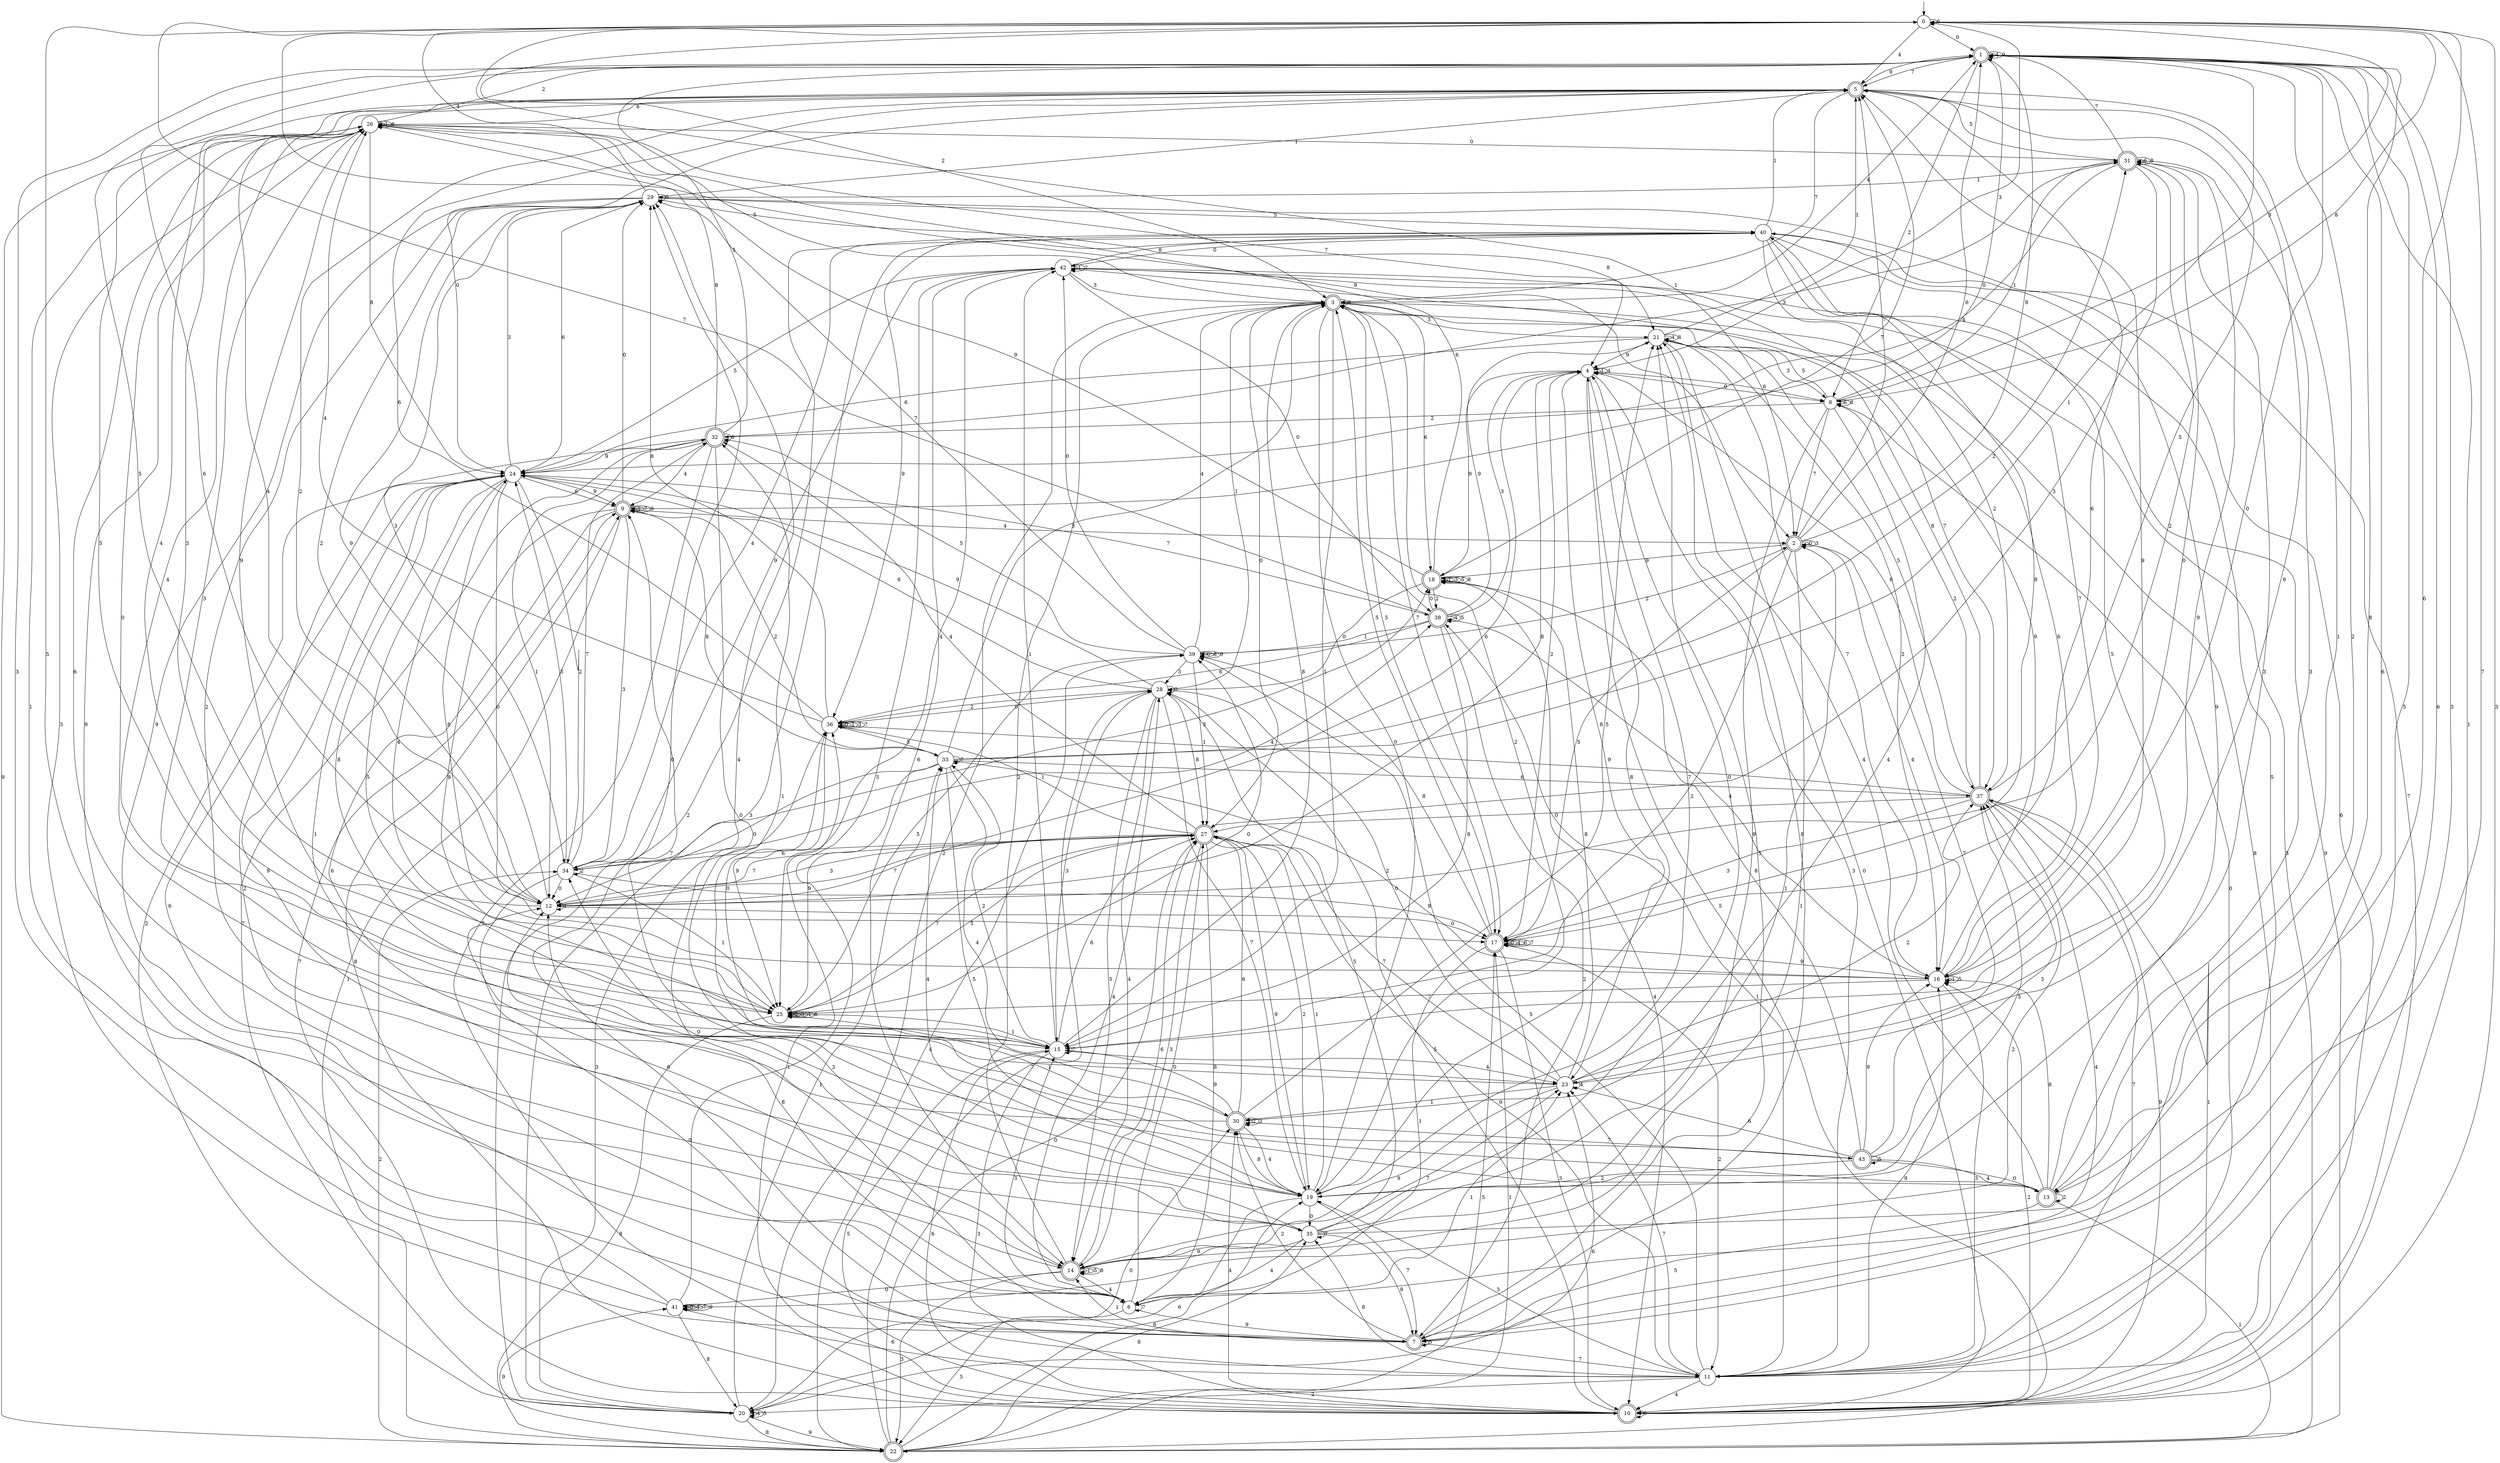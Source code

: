 digraph g {

	s0 [shape="circle" label="0"];
	s1 [shape="doublecircle" label="1"];
	s2 [shape="doublecircle" label="2"];
	s3 [shape="doublecircle" label="3"];
	s4 [shape="circle" label="4"];
	s5 [shape="doublecircle" label="5"];
	s6 [shape="circle" label="6"];
	s7 [shape="doublecircle" label="7"];
	s8 [shape="circle" label="8"];
	s9 [shape="doublecircle" label="9"];
	s10 [shape="doublecircle" label="10"];
	s11 [shape="circle" label="11"];
	s12 [shape="circle" label="12"];
	s13 [shape="doublecircle" label="13"];
	s14 [shape="doublecircle" label="14"];
	s15 [shape="circle" label="15"];
	s16 [shape="circle" label="16"];
	s17 [shape="doublecircle" label="17"];
	s18 [shape="doublecircle" label="18"];
	s19 [shape="circle" label="19"];
	s20 [shape="circle" label="20"];
	s21 [shape="circle" label="21"];
	s22 [shape="doublecircle" label="22"];
	s23 [shape="circle" label="23"];
	s24 [shape="circle" label="24"];
	s25 [shape="circle" label="25"];
	s26 [shape="circle" label="26"];
	s27 [shape="doublecircle" label="27"];
	s28 [shape="circle" label="28"];
	s29 [shape="circle" label="29"];
	s30 [shape="doublecircle" label="30"];
	s31 [shape="doublecircle" label="31"];
	s32 [shape="doublecircle" label="32"];
	s33 [shape="circle" label="33"];
	s34 [shape="circle" label="34"];
	s35 [shape="circle" label="35"];
	s36 [shape="circle" label="36"];
	s37 [shape="doublecircle" label="37"];
	s38 [shape="doublecircle" label="38"];
	s39 [shape="circle" label="39"];
	s40 [shape="circle" label="40"];
	s41 [shape="circle" label="41"];
	s42 [shape="circle" label="42"];
	s43 [shape="doublecircle" label="43"];
	s0 -> s1 [label="0"];
	s0 -> s2 [label="1"];
	s0 -> s3 [label="2"];
	s0 -> s4 [label="3"];
	s0 -> s5 [label="4"];
	s0 -> s6 [label="5"];
	s0 -> s0 [label="6"];
	s0 -> s7 [label="7"];
	s0 -> s8 [label="8"];
	s0 -> s2 [label="9"];
	s1 -> s9 [label="0"];
	s1 -> s10 [label="1"];
	s1 -> s8 [label="2"];
	s1 -> s11 [label="3"];
	s1 -> s1 [label="4"];
	s1 -> s11 [label="5"];
	s1 -> s12 [label="6"];
	s1 -> s5 [label="7"];
	s1 -> s13 [label="8"];
	s1 -> s1 [label="9"];
	s2 -> s2 [label="0"];
	s2 -> s14 [label="1"];
	s2 -> s15 [label="2"];
	s2 -> s2 [label="3"];
	s2 -> s16 [label="4"];
	s2 -> s17 [label="5"];
	s2 -> s1 [label="6"];
	s2 -> s5 [label="7"];
	s2 -> s1 [label="8"];
	s2 -> s18 [label="9"];
	s3 -> s19 [label="0"];
	s3 -> s15 [label="1"];
	s3 -> s20 [label="2"];
	s3 -> s21 [label="3"];
	s3 -> s1 [label="4"];
	s3 -> s17 [label="5"];
	s3 -> s18 [label="6"];
	s3 -> s17 [label="7"];
	s3 -> s10 [label="8"];
	s3 -> s3 [label="9"];
	s4 -> s8 [label="0"];
	s4 -> s4 [label="1"];
	s4 -> s17 [label="2"];
	s4 -> s11 [label="3"];
	s4 -> s4 [label="4"];
	s4 -> s22 [label="5"];
	s4 -> s8 [label="6"];
	s4 -> s19 [label="7"];
	s4 -> s23 [label="8"];
	s4 -> s18 [label="9"];
	s5 -> s24 [label="0"];
	s5 -> s13 [label="1"];
	s5 -> s12 [label="2"];
	s5 -> s25 [label="3"];
	s5 -> s25 [label="4"];
	s5 -> s25 [label="5"];
	s5 -> s17 [label="6"];
	s5 -> s3 [label="7"];
	s5 -> s26 [label="8"];
	s5 -> s1 [label="9"];
	s6 -> s27 [label="0"];
	s6 -> s23 [label="1"];
	s6 -> s24 [label="2"];
	s6 -> s15 [label="3"];
	s6 -> s28 [label="4"];
	s6 -> s22 [label="5"];
	s6 -> s1 [label="6"];
	s6 -> s6 [label="7"];
	s6 -> s12 [label="8"];
	s6 -> s7 [label="9"];
	s7 -> s29 [label="0"];
	s7 -> s14 [label="1"];
	s7 -> s30 [label="2"];
	s7 -> s4 [label="3"];
	s7 -> s29 [label="4"];
	s7 -> s7 [label="5"];
	s7 -> s24 [label="6"];
	s7 -> s11 [label="7"];
	s7 -> s21 [label="8"];
	s7 -> s26 [label="9"];
	s8 -> s11 [label="0"];
	s8 -> s31 [label="1"];
	s8 -> s32 [label="2"];
	s8 -> s0 [label="3"];
	s8 -> s30 [label="4"];
	s8 -> s21 [label="5"];
	s8 -> s8 [label="6"];
	s8 -> s2 [label="7"];
	s8 -> s8 [label="8"];
	s8 -> s14 [label="9"];
	s9 -> s29 [label="0"];
	s9 -> s22 [label="1"];
	s9 -> s33 [label="2"];
	s9 -> s34 [label="3"];
	s9 -> s2 [label="4"];
	s9 -> s9 [label="5"];
	s9 -> s35 [label="6"];
	s9 -> s9 [label="7"];
	s9 -> s15 [label="8"];
	s9 -> s9 [label="9"];
	s10 -> s10 [label="0"];
	s10 -> s36 [label="1"];
	s10 -> s16 [label="2"];
	s10 -> s0 [label="3"];
	s10 -> s30 [label="4"];
	s10 -> s28 [label="5"];
	s10 -> s15 [label="6"];
	s10 -> s9 [label="7"];
	s10 -> s9 [label="8"];
	s10 -> s37 [label="9"];
	s11 -> s12 [label="0"];
	s11 -> s38 [label="1"];
	s11 -> s20 [label="2"];
	s11 -> s19 [label="3"];
	s11 -> s10 [label="4"];
	s11 -> s39 [label="5"];
	s11 -> s1 [label="6"];
	s11 -> s23 [label="7"];
	s11 -> s35 [label="8"];
	s11 -> s16 [label="9"];
	s12 -> s17 [label="0"];
	s12 -> s12 [label="1"];
	s12 -> s29 [label="2"];
	s12 -> s27 [label="3"];
	s12 -> s5 [label="4"];
	s12 -> s1 [label="5"];
	s12 -> s4 [label="6"];
	s12 -> s27 [label="7"];
	s12 -> s4 [label="8"];
	s12 -> s29 [label="9"];
	s13 -> s34 [label="0"];
	s13 -> s22 [label="1"];
	s13 -> s13 [label="2"];
	s13 -> s31 [label="3"];
	s13 -> s21 [label="4"];
	s13 -> s7 [label="5"];
	s13 -> s0 [label="6"];
	s13 -> s9 [label="7"];
	s13 -> s16 [label="8"];
	s13 -> s40 [label="9"];
	s14 -> s41 [label="0"];
	s14 -> s14 [label="1"];
	s14 -> s3 [label="2"];
	s14 -> s22 [label="3"];
	s14 -> s6 [label="4"];
	s14 -> s14 [label="5"];
	s14 -> s27 [label="6"];
	s14 -> s23 [label="7"];
	s14 -> s14 [label="8"];
	s14 -> s24 [label="9"];
	s15 -> s36 [label="0"];
	s15 -> s42 [label="1"];
	s15 -> s33 [label="2"];
	s15 -> s10 [label="3"];
	s15 -> s23 [label="4"];
	s15 -> s10 [label="5"];
	s15 -> s27 [label="6"];
	s15 -> s15 [label="7"];
	s15 -> s3 [label="8"];
	s15 -> s5 [label="9"];
	s16 -> s1 [label="0"];
	s16 -> s16 [label="1"];
	s16 -> s33 [label="2"];
	s16 -> s11 [label="3"];
	s16 -> s38 [label="4"];
	s16 -> s16 [label="5"];
	s16 -> s3 [label="6"];
	s16 -> s25 [label="7"];
	s16 -> s24 [label="8"];
	s16 -> s3 [label="9"];
	s17 -> s17 [label="0"];
	s17 -> s6 [label="1"];
	s17 -> s11 [label="2"];
	s17 -> s10 [label="3"];
	s17 -> s17 [label="4"];
	s17 -> s3 [label="5"];
	s17 -> s17 [label="6"];
	s17 -> s17 [label="7"];
	s17 -> s39 [label="8"];
	s17 -> s16 [label="9"];
	s18 -> s28 [label="0"];
	s18 -> s18 [label="1"];
	s18 -> s38 [label="2"];
	s18 -> s18 [label="3"];
	s18 -> s10 [label="4"];
	s18 -> s18 [label="5"];
	s18 -> s26 [label="6"];
	s18 -> s5 [label="7"];
	s18 -> s18 [label="8"];
	s18 -> s26 [label="9"];
	s19 -> s35 [label="0"];
	s19 -> s27 [label="1"];
	s19 -> s3 [label="2"];
	s19 -> s31 [label="3"];
	s19 -> s33 [label="4"];
	s19 -> s37 [label="5"];
	s19 -> s20 [label="6"];
	s19 -> s7 [label="7"];
	s19 -> s4 [label="8"];
	s19 -> s27 [label="9"];
	s20 -> s30 [label="0"];
	s20 -> s33 [label="1"];
	s20 -> s40 [label="2"];
	s20 -> s36 [label="3"];
	s20 -> s20 [label="4"];
	s20 -> s20 [label="5"];
	s20 -> s23 [label="6"];
	s20 -> s32 [label="7"];
	s20 -> s22 [label="8"];
	s20 -> s22 [label="9"];
	s21 -> s10 [label="0"];
	s21 -> s5 [label="1"];
	s21 -> s16 [label="2"];
	s21 -> s8 [label="3"];
	s21 -> s21 [label="4"];
	s21 -> s37 [label="5"];
	s21 -> s24 [label="6"];
	s21 -> s16 [label="7"];
	s21 -> s21 [label="8"];
	s21 -> s4 [label="9"];
	s22 -> s27 [label="0"];
	s22 -> s17 [label="1"];
	s22 -> s34 [label="2"];
	s22 -> s42 [label="3"];
	s22 -> s39 [label="4"];
	s22 -> s17 [label="5"];
	s22 -> s19 [label="6"];
	s22 -> s28 [label="7"];
	s22 -> s35 [label="8"];
	s22 -> s41 [label="9"];
	s23 -> s28 [label="0"];
	s23 -> s30 [label="1"];
	s23 -> s37 [label="2"];
	s23 -> s26 [label="3"];
	s23 -> s23 [label="4"];
	s23 -> s40 [label="5"];
	s23 -> s5 [label="6"];
	s23 -> s27 [label="7"];
	s23 -> s18 [label="8"];
	s23 -> s14 [label="9"];
	s24 -> s17 [label="0"];
	s24 -> s19 [label="1"];
	s24 -> s34 [label="2"];
	s24 -> s29 [label="3"];
	s24 -> s25 [label="4"];
	s24 -> s23 [label="5"];
	s24 -> s9 [label="6"];
	s24 -> s38 [label="7"];
	s24 -> s15 [label="8"];
	s24 -> s9 [label="9"];
	s25 -> s39 [label="0"];
	s25 -> s15 [label="1"];
	s25 -> s25 [label="2"];
	s25 -> s25 [label="3"];
	s25 -> s25 [label="4"];
	s25 -> s39 [label="5"];
	s25 -> s25 [label="6"];
	s25 -> s27 [label="7"];
	s25 -> s22 [label="8"];
	s25 -> s26 [label="9"];
	s26 -> s31 [label="0"];
	s26 -> s26 [label="1"];
	s26 -> s1 [label="2"];
	s26 -> s7 [label="3"];
	s26 -> s15 [label="4"];
	s26 -> s3 [label="5"];
	s26 -> s26 [label="6"];
	s26 -> s4 [label="7"];
	s26 -> s24 [label="8"];
	s26 -> s22 [label="9"];
	s27 -> s3 [label="0"];
	s27 -> s36 [label="1"];
	s27 -> s19 [label="2"];
	s27 -> s14 [label="3"];
	s27 -> s32 [label="4"];
	s27 -> s25 [label="5"];
	s27 -> s34 [label="6"];
	s27 -> s12 [label="7"];
	s27 -> s6 [label="8"];
	s27 -> s11 [label="9"];
	s28 -> s36 [label="0"];
	s28 -> s3 [label="1"];
	s28 -> s28 [label="2"];
	s28 -> s15 [label="3"];
	s28 -> s14 [label="4"];
	s28 -> s14 [label="5"];
	s28 -> s24 [label="6"];
	s28 -> s19 [label="7"];
	s28 -> s27 [label="8"];
	s28 -> s24 [label="9"];
	s29 -> s29 [label="0"];
	s29 -> s5 [label="1"];
	s29 -> s35 [label="2"];
	s29 -> s34 [label="3"];
	s29 -> s0 [label="4"];
	s29 -> s40 [label="5"];
	s29 -> s24 [label="6"];
	s29 -> s10 [label="7"];
	s29 -> s21 [label="8"];
	s29 -> s14 [label="9"];
	s30 -> s26 [label="0"];
	s30 -> s25 [label="1"];
	s30 -> s30 [label="2"];
	s30 -> s30 [label="3"];
	s30 -> s19 [label="4"];
	s30 -> s21 [label="5"];
	s30 -> s27 [label="6"];
	s30 -> s43 [label="7"];
	s30 -> s19 [label="8"];
	s30 -> s15 [label="9"];
	s31 -> s16 [label="0"];
	s31 -> s29 [label="1"];
	s31 -> s12 [label="2"];
	s31 -> s27 [label="3"];
	s31 -> s24 [label="4"];
	s31 -> s5 [label="5"];
	s31 -> s31 [label="6"];
	s31 -> s1 [label="7"];
	s31 -> s31 [label="8"];
	s31 -> s23 [label="9"];
	s32 -> s19 [label="0"];
	s32 -> s12 [label="1"];
	s32 -> s20 [label="2"];
	s32 -> s31 [label="3"];
	s32 -> s9 [label="4"];
	s32 -> s1 [label="5"];
	s32 -> s32 [label="6"];
	s32 -> s10 [label="7"];
	s32 -> s26 [label="8"];
	s32 -> s24 [label="9"];
	s33 -> s12 [label="0"];
	s33 -> s1 [label="1"];
	s33 -> s31 [label="2"];
	s33 -> s3 [label="3"];
	s33 -> s30 [label="4"];
	s33 -> s19 [label="5"];
	s33 -> s37 [label="6"];
	s33 -> s33 [label="7"];
	s33 -> s9 [label="8"];
	s33 -> s25 [label="9"];
	s34 -> s12 [label="0"];
	s34 -> s25 [label="1"];
	s34 -> s34 [label="2"];
	s34 -> s18 [label="3"];
	s34 -> s38 [label="4"];
	s34 -> s24 [label="5"];
	s34 -> s14 [label="6"];
	s34 -> s32 [label="7"];
	s34 -> s17 [label="8"];
	s34 -> s42 [label="9"];
	s35 -> s21 [label="0"];
	s35 -> s2 [label="1"];
	s35 -> s1 [label="2"];
	s35 -> s12 [label="3"];
	s35 -> s6 [label="4"];
	s35 -> s28 [label="5"];
	s35 -> s26 [label="6"];
	s35 -> s35 [label="7"];
	s35 -> s7 [label="8"];
	s35 -> s14 [label="9"];
	s36 -> s36 [label="0"];
	s36 -> s36 [label="1"];
	s36 -> s28 [label="2"];
	s36 -> s36 [label="3"];
	s36 -> s26 [label="4"];
	s36 -> s33 [label="5"];
	s36 -> s5 [label="6"];
	s36 -> s36 [label="7"];
	s36 -> s29 [label="8"];
	s36 -> s25 [label="9"];
	s37 -> s27 [label="0"];
	s37 -> s10 [label="1"];
	s37 -> s8 [label="2"];
	s37 -> s17 [label="3"];
	s37 -> s7 [label="4"];
	s37 -> s5 [label="5"];
	s37 -> s4 [label="6"];
	s37 -> s11 [label="7"];
	s37 -> s42 [label="8"];
	s37 -> s36 [label="9"];
	s38 -> s18 [label="0"];
	s38 -> s39 [label="1"];
	s38 -> s7 [label="2"];
	s38 -> s4 [label="3"];
	s38 -> s38 [label="4"];
	s38 -> s38 [label="5"];
	s38 -> s36 [label="6"];
	s38 -> s0 [label="7"];
	s38 -> s15 [label="8"];
	s38 -> s21 [label="9"];
	s39 -> s42 [label="0"];
	s39 -> s27 [label="1"];
	s39 -> s2 [label="2"];
	s39 -> s28 [label="3"];
	s39 -> s3 [label="4"];
	s39 -> s32 [label="5"];
	s39 -> s39 [label="6"];
	s39 -> s29 [label="7"];
	s39 -> s39 [label="8"];
	s39 -> s39 [label="9"];
	s40 -> s42 [label="0"];
	s40 -> s5 [label="1"];
	s40 -> s37 [label="2"];
	s40 -> s20 [label="3"];
	s40 -> s34 [label="4"];
	s40 -> s7 [label="5"];
	s40 -> s10 [label="6"];
	s40 -> s16 [label="7"];
	s40 -> s17 [label="8"];
	s40 -> s36 [label="9"];
	s41 -> s41 [label="0"];
	s41 -> s26 [label="1"];
	s41 -> s37 [label="2"];
	s41 -> s1 [label="3"];
	s41 -> s41 [label="4"];
	s41 -> s42 [label="5"];
	s41 -> s11 [label="6"];
	s41 -> s41 [label="7"];
	s41 -> s20 [label="8"];
	s41 -> s41 [label="9"];
	s42 -> s38 [label="0"];
	s42 -> s42 [label="1"];
	s42 -> s42 [label="2"];
	s42 -> s3 [label="3"];
	s42 -> s25 [label="4"];
	s42 -> s24 [label="5"];
	s42 -> s14 [label="6"];
	s42 -> s37 [label="7"];
	s42 -> s40 [label="8"];
	s42 -> s22 [label="9"];
	s43 -> s13 [label="0"];
	s43 -> s32 [label="1"];
	s43 -> s19 [label="2"];
	s43 -> s37 [label="3"];
	s43 -> s13 [label="4"];
	s43 -> s43 [label="5"];
	s43 -> s23 [label="6"];
	s43 -> s2 [label="7"];
	s43 -> s18 [label="8"];
	s43 -> s16 [label="9"];

__start0 [label="" shape="none" width="0" height="0"];
__start0 -> s0;

}
